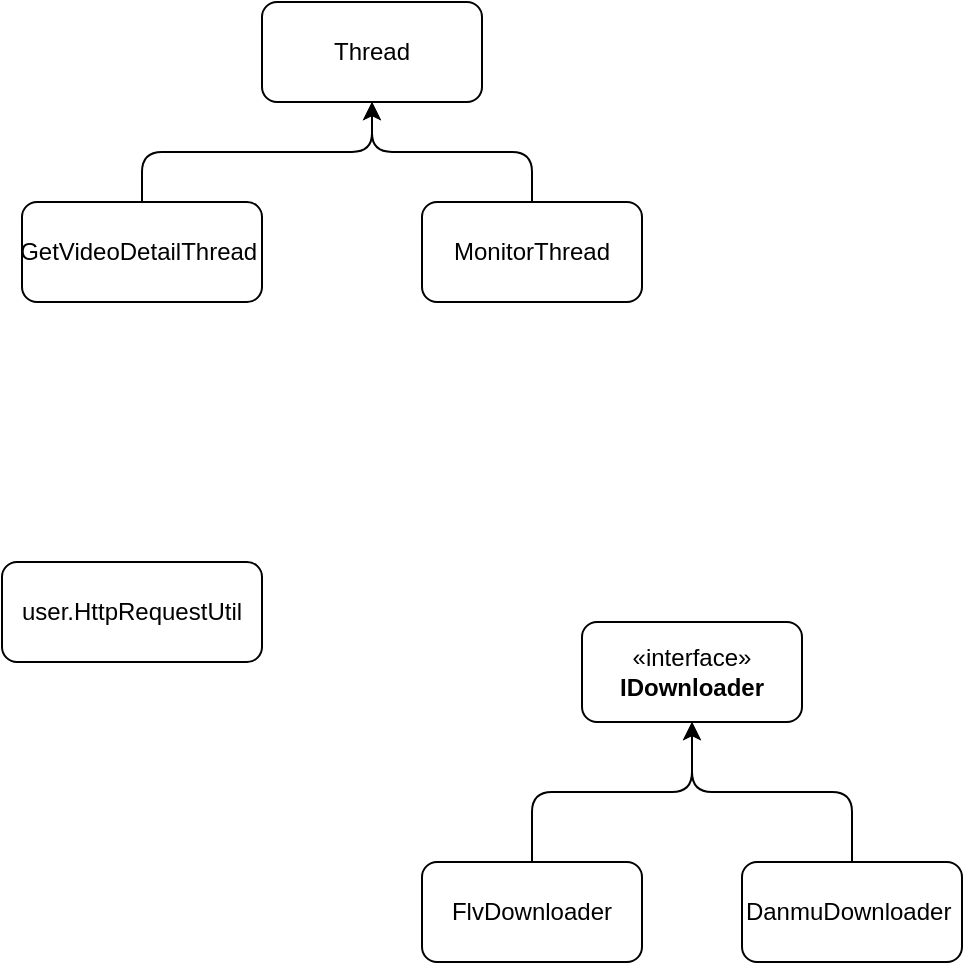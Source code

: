 <mxfile version="22.1.11" type="device" pages="5">
  <diagram name="第 1 页" id="bX-_MiRoquRTb6Q28Pak">
    <mxGraphModel dx="1290" dy="1691" grid="1" gridSize="10" guides="1" tooltips="1" connect="1" arrows="1" fold="1" page="1" pageScale="1" pageWidth="827" pageHeight="1169" math="0" shadow="0">
      <root>
        <mxCell id="0" />
        <mxCell id="1" parent="0" />
        <mxCell id="zQMmrvguFLcRqU7OmCVB-5" style="edgeStyle=orthogonalEdgeStyle;rounded=1;orthogonalLoop=1;jettySize=auto;html=1;exitX=0.5;exitY=0;exitDx=0;exitDy=0;entryX=0.5;entryY=1;entryDx=0;entryDy=0;" parent="1" source="zQMmrvguFLcRqU7OmCVB-2" target="zQMmrvguFLcRqU7OmCVB-4" edge="1">
          <mxGeometry relative="1" as="geometry" />
        </mxCell>
        <mxCell id="zQMmrvguFLcRqU7OmCVB-2" value="FlvDownloader" style="html=1;whiteSpace=wrap;rounded=1;" parent="1" vertex="1">
          <mxGeometry x="240" y="-360" width="110" height="50" as="geometry" />
        </mxCell>
        <mxCell id="zQMmrvguFLcRqU7OmCVB-4" value="«interface»&lt;br&gt;&lt;b&gt;IDownloader&lt;/b&gt;" style="html=1;whiteSpace=wrap;rounded=1;" parent="1" vertex="1">
          <mxGeometry x="320" y="-480" width="110" height="50" as="geometry" />
        </mxCell>
        <mxCell id="zQMmrvguFLcRqU7OmCVB-8" style="edgeStyle=orthogonalEdgeStyle;rounded=1;orthogonalLoop=1;jettySize=auto;html=1;exitX=0.5;exitY=0;exitDx=0;exitDy=0;entryX=0.5;entryY=1;entryDx=0;entryDy=0;" parent="1" source="zQMmrvguFLcRqU7OmCVB-6" target="zQMmrvguFLcRqU7OmCVB-4" edge="1">
          <mxGeometry relative="1" as="geometry">
            <mxPoint x="380" y="-410" as="targetPoint" />
          </mxGeometry>
        </mxCell>
        <mxCell id="zQMmrvguFLcRqU7OmCVB-6" value="DanmuDownloader&amp;nbsp;" style="html=1;whiteSpace=wrap;rounded=1;" parent="1" vertex="1">
          <mxGeometry x="400" y="-360" width="110" height="50" as="geometry" />
        </mxCell>
        <mxCell id="zQMmrvguFLcRqU7OmCVB-9" value="user.HttpRequestUtil" style="html=1;whiteSpace=wrap;rounded=1;" parent="1" vertex="1">
          <mxGeometry x="30" y="-510" width="130" height="50" as="geometry" />
        </mxCell>
        <mxCell id="zQMmrvguFLcRqU7OmCVB-16" style="edgeStyle=orthogonalEdgeStyle;rounded=1;orthogonalLoop=1;jettySize=auto;html=1;exitX=0.5;exitY=0;exitDx=0;exitDy=0;entryX=0.5;entryY=1;entryDx=0;entryDy=0;" parent="1" source="zQMmrvguFLcRqU7OmCVB-12" target="zQMmrvguFLcRqU7OmCVB-14" edge="1">
          <mxGeometry relative="1" as="geometry" />
        </mxCell>
        <mxCell id="zQMmrvguFLcRqU7OmCVB-12" value="GetVideoDetailThread&amp;nbsp;" style="html=1;whiteSpace=wrap;rounded=1;" parent="1" vertex="1">
          <mxGeometry x="40" y="-690" width="120" height="50" as="geometry" />
        </mxCell>
        <mxCell id="zQMmrvguFLcRqU7OmCVB-14" value="Thread" style="html=1;whiteSpace=wrap;rounded=1;" parent="1" vertex="1">
          <mxGeometry x="160" y="-790" width="110" height="50" as="geometry" />
        </mxCell>
        <mxCell id="rxXYteFgb4YjN3GOpiwl-2" style="edgeStyle=orthogonalEdgeStyle;rounded=1;orthogonalLoop=1;jettySize=auto;html=1;exitX=0.5;exitY=0;exitDx=0;exitDy=0;entryX=0.5;entryY=1;entryDx=0;entryDy=0;" parent="1" source="rxXYteFgb4YjN3GOpiwl-1" target="zQMmrvguFLcRqU7OmCVB-14" edge="1">
          <mxGeometry relative="1" as="geometry" />
        </mxCell>
        <mxCell id="rxXYteFgb4YjN3GOpiwl-1" value="MonitorThread" style="html=1;whiteSpace=wrap;rounded=1;" parent="1" vertex="1">
          <mxGeometry x="240" y="-690" width="110" height="50" as="geometry" />
        </mxCell>
      </root>
    </mxGraphModel>
  </diagram>
  <diagram id="-l6RgHbGuRVBhpbwvXTe" name="第 2 页">
    <mxGraphModel dx="1290" dy="522" grid="1" gridSize="10" guides="1" tooltips="1" connect="1" arrows="1" fold="1" page="1" pageScale="1" pageWidth="827" pageHeight="1169" math="0" shadow="0">
      <root>
        <mxCell id="0" />
        <mxCell id="1" parent="0" />
        <mxCell id="zWGnd-mrBXJiciquDP0Y-1" value="IInputParser" style="html=1;whiteSpace=wrap;rounded=1;arcSize=12;fillOpacity=100;" parent="1" vertex="1">
          <mxGeometry x="190" y="40" width="110" height="50" as="geometry" />
        </mxCell>
        <mxCell id="zWGnd-mrBXJiciquDP0Y-3" value="IparamSetter" style="html=1;whiteSpace=wrap;rounded=1;arcSize=12;fillOpacity=100;" parent="1" vertex="1">
          <mxGeometry x="330" y="40" width="110" height="50" as="geometry" />
        </mxCell>
        <mxCell id="zWGnd-mrBXJiciquDP0Y-5" style="edgeStyle=orthogonalEdgeStyle;rounded=1;orthogonalLoop=1;jettySize=auto;html=1;exitX=0.25;exitY=0;exitDx=0;exitDy=0;entryX=0.5;entryY=1;entryDx=0;entryDy=0;arcSize=12;fillOpacity=100;" parent="1" source="zWGnd-mrBXJiciquDP0Y-4" target="zWGnd-mrBXJiciquDP0Y-1" edge="1">
          <mxGeometry relative="1" as="geometry" />
        </mxCell>
        <mxCell id="zWGnd-mrBXJiciquDP0Y-6" style="edgeStyle=orthogonalEdgeStyle;rounded=1;orthogonalLoop=1;jettySize=auto;html=1;exitX=0.75;exitY=0;exitDx=0;exitDy=0;entryX=0.5;entryY=1;entryDx=0;entryDy=0;arcSize=12;fillOpacity=100;" parent="1" source="zWGnd-mrBXJiciquDP0Y-4" target="zWGnd-mrBXJiciquDP0Y-3" edge="1">
          <mxGeometry relative="1" as="geometry" />
        </mxCell>
        <mxCell id="zWGnd-mrBXJiciquDP0Y-4" value="InputParser" style="html=1;whiteSpace=wrap;rounded=1;arcSize=12;fillOpacity=100;" parent="1" vertex="1">
          <mxGeometry x="260" y="150" width="110" height="50" as="geometry" />
        </mxCell>
        <mxCell id="IpLFvZChX5mEF8NcsjDC-5" value="" style="edgeStyle=orthogonalEdgeStyle;rounded=1;orthogonalLoop=1;jettySize=auto;html=1;" parent="1" source="IpLFvZChX5mEF8NcsjDC-1" target="IpLFvZChX5mEF8NcsjDC-3" edge="1">
          <mxGeometry relative="1" as="geometry" />
        </mxCell>
        <mxCell id="IpLFvZChX5mEF8NcsjDC-1" value="AVParser" style="html=1;whiteSpace=wrap;rounded=1;" parent="1" vertex="1">
          <mxGeometry x="40" y="250" width="110" height="50" as="geometry" />
        </mxCell>
        <mxCell id="IpLFvZChX5mEF8NcsjDC-6" value="" style="edgeStyle=orthogonalEdgeStyle;rounded=1;orthogonalLoop=1;jettySize=auto;html=1;" parent="1" source="IpLFvZChX5mEF8NcsjDC-2" target="IpLFvZChX5mEF8NcsjDC-3" edge="1">
          <mxGeometry relative="1" as="geometry" />
        </mxCell>
        <mxCell id="IpLFvZChX5mEF8NcsjDC-2" value="BVParser" style="html=1;whiteSpace=wrap;rounded=1;" parent="1" vertex="1">
          <mxGeometry x="190" y="250" width="110" height="50" as="geometry" />
        </mxCell>
        <mxCell id="IpLFvZChX5mEF8NcsjDC-4" style="edgeStyle=orthogonalEdgeStyle;rounded=1;orthogonalLoop=1;jettySize=auto;html=1;exitX=0.5;exitY=0;exitDx=0;exitDy=0;entryX=0.5;entryY=1;entryDx=0;entryDy=0;arcSize=12;fillOpacity=100;" parent="1" source="IpLFvZChX5mEF8NcsjDC-3" target="zWGnd-mrBXJiciquDP0Y-1" edge="1">
          <mxGeometry relative="1" as="geometry" />
        </mxCell>
        <mxCell id="IpLFvZChX5mEF8NcsjDC-3" value="AbstractBaseParser" style="html=1;whiteSpace=wrap;rounded=1;arcSize=12;fillOpacity=100;" parent="1" vertex="1">
          <mxGeometry x="110" y="150" width="110" height="50" as="geometry" />
        </mxCell>
      </root>
    </mxGraphModel>
  </diagram>
  <diagram id="Lbg_Nr2uxqUFjMJZjLJ0" name="第 3 页">
    <mxGraphModel dx="1290" dy="522" grid="1" gridSize="10" guides="1" tooltips="1" connect="1" arrows="1" fold="1" page="1" pageScale="1" pageWidth="827" pageHeight="1169" math="0" shadow="0">
      <root>
        <mxCell id="0" />
        <mxCell id="1" parent="0" />
        <mxCell id="MNxRQBBYyGtnMxqo7jBn-1" value="INeedAV" style="shape=umlLifeline;perimeter=lifelinePerimeter;whiteSpace=wrap;html=1;container=1;dropTarget=0;collapsible=0;recursiveResize=0;outlineConnect=0;portConstraint=eastwest;newEdgeStyle={&quot;curved&quot;:0,&quot;rounded&quot;:0};rounded=1;labelBackgroundColor=none;" parent="1" vertex="1">
          <mxGeometry x="800" y="42" width="100" height="300" as="geometry" />
        </mxCell>
        <mxCell id="rnQUvBbIeOGLPvFA-fmz-14" value="" style="html=1;points=[[0,0,0,0,5],[0,1,0,0,-5],[1,0,0,0,5],[1,1,0,0,-5]];perimeter=orthogonalPerimeter;outlineConnect=0;targetShapes=umlLifeline;portConstraint=eastwest;newEdgeStyle={&quot;curved&quot;:0,&quot;rounded&quot;:0};rounded=1;labelBackgroundColor=none;" parent="MNxRQBBYyGtnMxqo7jBn-1" vertex="1">
          <mxGeometry x="44" y="60" width="10" height="80" as="geometry" />
        </mxCell>
        <mxCell id="5DhwVcSmqN9Kodh0vy7Q-1" value="InputParser" style="shape=umlLifeline;whiteSpace=wrap;html=1;container=1;dropTarget=0;collapsible=0;recursiveResize=0;outlineConnect=0;portConstraint=eastwest;newEdgeStyle={&quot;curved&quot;:0,&quot;rounded&quot;:0};rounded=1;labelBackgroundColor=none;points=[[0,0,0,0,5],[0,1,0,0,-5],[1,0,0,0,5],[1,1,0,0,-5]];perimeter=rectanglePerimeter;targetShapes=umlLifeline;participant=label;" parent="1" vertex="1">
          <mxGeometry x="1260" y="40" width="100" height="420" as="geometry" />
        </mxCell>
        <mxCell id="9yc9nqlLODlZNdk96Ii4-13" value="" style="html=1;points=[[0,0,0,0,5],[0,1,0,0,-5],[1,0,0,0,5],[1,1,0,0,-5]];perimeter=orthogonalPerimeter;outlineConnect=0;targetShapes=umlLifeline;portConstraint=eastwest;newEdgeStyle={&quot;curved&quot;:0,&quot;rounded&quot;:0};labelBackgroundColor=none;rounded=1;" parent="5DhwVcSmqN9Kodh0vy7Q-1" vertex="1">
          <mxGeometry x="45" y="209" width="10" height="61" as="geometry" />
        </mxCell>
        <mxCell id="rnQUvBbIeOGLPvFA-fmz-3" value="TabIndex" style="shape=umlLifeline;perimeter=lifelinePerimeter;whiteSpace=wrap;html=1;container=1;dropTarget=0;collapsible=0;recursiveResize=0;outlineConnect=0;portConstraint=eastwest;newEdgeStyle={&quot;curved&quot;:0,&quot;rounded&quot;:0};rounded=1;labelBackgroundColor=none;" parent="1" vertex="1">
          <mxGeometry x="640" y="42" width="100" height="300" as="geometry" />
        </mxCell>
        <mxCell id="9yc9nqlLODlZNdk96Ii4-17" value="" style="html=1;points=[[0,0,0,0,5],[0,1,0,0,-5],[1,0,0,0,5],[1,1,0,0,-5]];perimeter=orthogonalPerimeter;outlineConnect=0;targetShapes=umlLifeline;portConstraint=eastwest;newEdgeStyle={&quot;curved&quot;:0,&quot;rounded&quot;:0};labelBackgroundColor=none;rounded=1;" parent="rnQUvBbIeOGLPvFA-fmz-3" vertex="1">
          <mxGeometry x="45" y="50" width="10" height="220" as="geometry" />
        </mxCell>
        <mxCell id="rnQUvBbIeOGLPvFA-fmz-11" value="GetVideoDetailThread" style="shape=umlLifeline;perimeter=lifelinePerimeter;whiteSpace=wrap;html=1;container=1;dropTarget=0;collapsible=0;recursiveResize=0;outlineConnect=0;portConstraint=eastwest;newEdgeStyle={&quot;curved&quot;:0,&quot;rounded&quot;:0};rounded=1;labelBackgroundColor=none;" parent="1" vertex="1">
          <mxGeometry x="940" y="42" width="140" height="420" as="geometry" />
        </mxCell>
        <mxCell id="rnQUvBbIeOGLPvFA-fmz-13" value="" style="html=1;points=[[0,0,0,0,5],[0,1,0,0,-5],[1,0,0,0,5],[1,1,0,0,-5]];perimeter=orthogonalPerimeter;outlineConnect=0;targetShapes=umlLifeline;portConstraint=eastwest;newEdgeStyle={&quot;curved&quot;:0,&quot;rounded&quot;:0};rounded=1;labelBackgroundColor=none;" parent="rnQUvBbIeOGLPvFA-fmz-11" vertex="1">
          <mxGeometry x="65" y="140" width="10" height="120" as="geometry" />
        </mxCell>
        <mxCell id="9yc9nqlLODlZNdk96Ii4-16" value="" style="html=1;points=[[0,0,0,0,5],[0,1,0,0,-5],[1,0,0,0,5],[1,1,0,0,-5]];perimeter=orthogonalPerimeter;outlineConnect=0;targetShapes=umlLifeline;portConstraint=eastwest;newEdgeStyle={&quot;curved&quot;:0,&quot;rounded&quot;:0};labelBackgroundColor=none;rounded=1;" parent="rnQUvBbIeOGLPvFA-fmz-11" vertex="1">
          <mxGeometry x="65" y="300" width="10" height="100" as="geometry" />
        </mxCell>
        <mxCell id="9yc9nqlLODlZNdk96Ii4-25" value="" style="html=1;points=[[0,0,0,0,5],[0,1,0,0,-5],[1,0,0,0,5],[1,1,0,0,-5]];perimeter=orthogonalPerimeter;outlineConnect=0;targetShapes=umlLifeline;portConstraint=eastwest;newEdgeStyle={&quot;curved&quot;:0,&quot;rounded&quot;:0};rounded=1;" parent="rnQUvBbIeOGLPvFA-fmz-11" vertex="1">
          <mxGeometry x="70" y="170" width="10" height="40" as="geometry" />
        </mxCell>
        <mxCell id="9yc9nqlLODlZNdk96Ii4-26" value="init()" style="html=1;align=left;spacingLeft=2;endArrow=block;rounded=1;edgeStyle=orthogonalEdgeStyle;curved=0;rounded=0;" parent="rnQUvBbIeOGLPvFA-fmz-11" target="9yc9nqlLODlZNdk96Ii4-25" edge="1">
          <mxGeometry relative="1" as="geometry">
            <mxPoint x="75" y="150" as="sourcePoint" />
            <Array as="points">
              <mxPoint x="105" y="180" />
            </Array>
          </mxGeometry>
        </mxCell>
        <mxCell id="rnQUvBbIeOGLPvFA-fmz-12" value="popVideoInfoTab()" style="html=1;verticalAlign=bottom;endArrow=block;curved=0;rounded=1;labelBackgroundColor=none;fontColor=default;" parent="1" edge="1">
          <mxGeometry x="-0.492" width="80" relative="1" as="geometry">
            <mxPoint x="691.5" y="191.5" as="sourcePoint" />
            <mxPoint x="1006.5" y="191.5" as="targetPoint" />
            <mxPoint as="offset" />
          </mxGeometry>
        </mxCell>
        <mxCell id="rnQUvBbIeOGLPvFA-fmz-15" value="getValidID()" style="html=1;verticalAlign=bottom;endArrow=block;curved=0;rounded=1;entryX=0;entryY=0;entryDx=0;entryDy=5;labelBackgroundColor=none;fontColor=default;" parent="1" source="rnQUvBbIeOGLPvFA-fmz-3" target="rnQUvBbIeOGLPvFA-fmz-14" edge="1">
          <mxGeometry relative="1" as="geometry">
            <mxPoint x="950" y="107" as="sourcePoint" />
          </mxGeometry>
        </mxCell>
        <mxCell id="rnQUvBbIeOGLPvFA-fmz-16" value="return parsedID" style="html=1;verticalAlign=bottom;endArrow=open;dashed=1;endSize=8;curved=0;rounded=1;labelBackgroundColor=none;fontColor=default;" parent="1" source="rnQUvBbIeOGLPvFA-fmz-14" edge="1">
          <mxGeometry relative="1" as="geometry">
            <mxPoint x="690" y="162" as="targetPoint" />
            <mxPoint x="760" y="162" as="sourcePoint" />
          </mxGeometry>
        </mxCell>
        <mxCell id="rnQUvBbIeOGLPvFA-fmz-21" value="getVideoDetail()" style="html=1;verticalAlign=bottom;endArrow=block;curved=0;rounded=1;labelBackgroundColor=none;fontColor=default;" parent="1" source="rnQUvBbIeOGLPvFA-fmz-13" target="9yc9nqlLODlZNdk96Ii4-27" edge="1">
          <mxGeometry relative="1" as="geometry">
            <mxPoint x="955" y="227" as="sourcePoint" />
          </mxGeometry>
        </mxCell>
        <mxCell id="9yc9nqlLODlZNdk96Ii4-14" value="result()" style="html=1;verticalAlign=bottom;endArrow=block;curved=0;rounded=1;entryX=0;entryY=0;entryDx=0;entryDy=5;fontColor=default;labelBackgroundColor=none;" parent="1" source="9yc9nqlLODlZNdk96Ii4-27" target="9yc9nqlLODlZNdk96Ii4-13" edge="1">
          <mxGeometry relative="1" as="geometry">
            <mxPoint x="1100" y="347" as="sourcePoint" />
          </mxGeometry>
        </mxCell>
        <mxCell id="9yc9nqlLODlZNdk96Ii4-15" value="return VideoInfo" style="html=1;verticalAlign=bottom;endArrow=open;dashed=1;endSize=8;curved=0;rounded=1;fontColor=default;labelBackgroundColor=none;" parent="1" source="9yc9nqlLODlZNdk96Ii4-13" target="9yc9nqlLODlZNdk96Ii4-27" edge="1">
          <mxGeometry relative="1" as="geometry">
            <mxPoint x="1005" y="292" as="targetPoint" />
            <mxPoint x="1165" y="292" as="sourcePoint" />
          </mxGeometry>
        </mxCell>
        <mxCell id="rnQUvBbIeOGLPvFA-fmz-20" value="" style="html=1;points=[[0,0,0,0,5],[0,1,0,0,-5],[1,0,0,0,5],[1,1,0,0,-5]];perimeter=orthogonalPerimeter;outlineConnect=0;targetShapes=umlLifeline;portConstraint=eastwest;newEdgeStyle={&quot;curved&quot;:0,&quot;rounded&quot;:0};rounded=1;labelBackgroundColor=none;" parent="1" vertex="1">
          <mxGeometry x="844" y="232" width="10" height="80" as="geometry" />
        </mxCell>
        <mxCell id="9yc9nqlLODlZNdk96Ii4-19" value="" style="html=1;verticalAlign=bottom;endArrow=block;curved=0;rounded=1;entryX=0;entryY=0;entryDx=0;entryDy=5;fontColor=default;labelBackgroundColor=none;" parent="1" source="MNxRQBBYyGtnMxqo7jBn-1" target="rnQUvBbIeOGLPvFA-fmz-20" edge="1">
          <mxGeometry relative="1" as="geometry">
            <mxPoint x="850" y="267" as="sourcePoint" />
            <mxPoint x="1165" y="267" as="targetPoint" />
          </mxGeometry>
        </mxCell>
        <mxCell id="9yc9nqlLODlZNdk96Ii4-27" value="INeedAV" style="shape=umlLifeline;perimeter=lifelinePerimeter;whiteSpace=wrap;html=1;container=1;dropTarget=0;collapsible=0;recursiveResize=0;outlineConnect=0;portConstraint=eastwest;newEdgeStyle={&quot;curved&quot;:0,&quot;rounded&quot;:0};rounded=1;" parent="1" vertex="1">
          <mxGeometry x="1130" y="42" width="100" height="380" as="geometry" />
        </mxCell>
        <mxCell id="9yc9nqlLODlZNdk96Ii4-30" value="" style="html=1;points=[[0,0,0,0,5],[0,1,0,0,-5],[1,0,0,0,5],[1,1,0,0,-5]];perimeter=orthogonalPerimeter;outlineConnect=0;targetShapes=umlLifeline;portConstraint=eastwest;newEdgeStyle={&quot;curved&quot;:0,&quot;rounded&quot;:0};rounded=1;" parent="9yc9nqlLODlZNdk96Ii4-27" vertex="1">
          <mxGeometry x="45" y="190" width="10" height="110" as="geometry" />
        </mxCell>
        <mxCell id="9yc9nqlLODlZNdk96Ii4-31" value="init" style="html=1;align=left;spacingLeft=2;endArrow=block;rounded=0;edgeStyle=orthogonalEdgeStyle;curved=0;rounded=0;" parent="9yc9nqlLODlZNdk96Ii4-27" target="9yc9nqlLODlZNdk96Ii4-30" edge="1">
          <mxGeometry relative="1" as="geometry">
            <mxPoint x="50" y="170" as="sourcePoint" />
            <Array as="points">
              <mxPoint x="80" y="200" />
            </Array>
          </mxGeometry>
        </mxCell>
        <mxCell id="9yc9nqlLODlZNdk96Ii4-34" value="IInputParser" style="shape=umlLifeline;perimeter=lifelinePerimeter;whiteSpace=wrap;html=1;container=1;dropTarget=0;collapsible=0;recursiveResize=0;outlineConnect=0;portConstraint=eastwest;newEdgeStyle={&quot;curved&quot;:0,&quot;rounded&quot;:0};rounded=1;" parent="1" vertex="1">
          <mxGeometry x="1430" y="40" width="110" height="572" as="geometry" />
        </mxCell>
        <mxCell id="9yc9nqlLODlZNdk96Ii4-35" value="" style="html=1;points=[[0,0,0,0,5],[0,1,0,0,-5],[1,0,0,0,5],[1,1,0,0,-5]];perimeter=orthogonalPerimeter;outlineConnect=0;targetShapes=umlLifeline;portConstraint=eastwest;newEdgeStyle={&quot;curved&quot;:0,&quot;rounded&quot;:0};rounded=1;" parent="9yc9nqlLODlZNdk96Ii4-34" vertex="1">
          <mxGeometry x="46" y="205.5" width="10" height="40.5" as="geometry" />
        </mxCell>
        <mxCell id="9yc9nqlLODlZNdk96Ii4-38" value="" style="html=1;points=[[0,0,0,0,5],[0,1,0,0,-5],[1,0,0,0,5],[1,1,0,0,-5]];perimeter=orthogonalPerimeter;outlineConnect=0;targetShapes=umlLifeline;portConstraint=eastwest;newEdgeStyle={&quot;curved&quot;:0,&quot;rounded&quot;:0};rounded=1;" parent="9yc9nqlLODlZNdk96Ii4-34" vertex="1">
          <mxGeometry x="56" y="212" width="10" height="28" as="geometry" />
        </mxCell>
        <mxCell id="9yc9nqlLODlZNdk96Ii4-39" value="result()" style="html=1;align=left;spacingLeft=2;endArrow=block;rounded=0;edgeStyle=orthogonalEdgeStyle;curved=0;rounded=0;" parent="9yc9nqlLODlZNdk96Ii4-34" target="9yc9nqlLODlZNdk96Ii4-38" edge="1">
          <mxGeometry relative="1" as="geometry">
            <mxPoint x="61" y="192" as="sourcePoint" />
            <Array as="points">
              <mxPoint x="91" y="222" />
            </Array>
          </mxGeometry>
        </mxCell>
        <mxCell id="9yc9nqlLODlZNdk96Ii4-37" value="return VideoInfo" style="html=1;verticalAlign=bottom;endArrow=open;dashed=1;endSize=8;curved=0;rounded=0;exitX=0;exitY=1;exitDx=0;exitDy=-5;" parent="1" source="9yc9nqlLODlZNdk96Ii4-35" target="9yc9nqlLODlZNdk96Ii4-13" edge="1">
          <mxGeometry relative="1" as="geometry">
            <mxPoint x="1406" y="314.5" as="targetPoint" />
          </mxGeometry>
        </mxCell>
        <mxCell id="9yc9nqlLODlZNdk96Ii4-36" value="selectParser" style="html=1;verticalAlign=bottom;endArrow=block;curved=0;rounded=0;entryX=0;entryY=0;entryDx=0;entryDy=5;" parent="1" source="9yc9nqlLODlZNdk96Ii4-13" target="9yc9nqlLODlZNdk96Ii4-35" edge="1">
          <mxGeometry relative="1" as="geometry">
            <mxPoint x="1406" y="244.5" as="sourcePoint" />
          </mxGeometry>
        </mxCell>
        <mxCell id="O32NB9diBnsKJdH61sVC-6" value="" style="shape=umlLifeline;perimeter=lifelinePerimeter;whiteSpace=wrap;html=1;container=1;dropTarget=0;collapsible=0;recursiveResize=0;outlineConnect=0;portConstraint=eastwest;newEdgeStyle={&quot;curved&quot;:0,&quot;rounded&quot;:0};participant=umlActor;" parent="1" vertex="1">
          <mxGeometry x="70" y="40" width="20" height="300" as="geometry" />
        </mxCell>
        <mxCell id="O32NB9diBnsKJdH61sVC-7" value=":GetVideoDetailThread" style="shape=umlLifeline;perimeter=lifelinePerimeter;whiteSpace=wrap;html=1;container=1;dropTarget=0;collapsible=0;recursiveResize=0;outlineConnect=0;portConstraint=eastwest;newEdgeStyle={&quot;curved&quot;:0,&quot;rounded&quot;:0};" parent="1" vertex="1">
          <mxGeometry x="140" y="40" width="130" height="300" as="geometry" />
        </mxCell>
        <mxCell id="O32NB9diBnsKJdH61sVC-9" value="" style="html=1;points=[[0,0,0,0,5],[0,1,0,0,-5],[1,0,0,0,5],[1,1,0,0,-5]];perimeter=orthogonalPerimeter;outlineConnect=0;targetShapes=umlLifeline;portConstraint=eastwest;newEdgeStyle={&quot;curved&quot;:0,&quot;rounded&quot;:0};" parent="O32NB9diBnsKJdH61sVC-7" vertex="1">
          <mxGeometry x="60" y="70" width="10" height="110" as="geometry" />
        </mxCell>
        <mxCell id="O32NB9diBnsKJdH61sVC-10" value="" style="html=1;points=[[0,0,0,0,5],[0,1,0,0,-5],[1,0,0,0,5],[1,1,0,0,-5]];perimeter=orthogonalPerimeter;outlineConnect=0;targetShapes=umlLifeline;portConstraint=eastwest;newEdgeStyle={&quot;curved&quot;:0,&quot;rounded&quot;:0};" parent="O32NB9diBnsKJdH61sVC-7" vertex="1">
          <mxGeometry x="65" y="100" width="10" height="70" as="geometry" />
        </mxCell>
        <mxCell id="O32NB9diBnsKJdH61sVC-11" value="start" style="html=1;align=left;spacingLeft=2;endArrow=block;rounded=0;edgeStyle=orthogonalEdgeStyle;curved=0;rounded=0;" parent="O32NB9diBnsKJdH61sVC-7" target="O32NB9diBnsKJdH61sVC-10" edge="1">
          <mxGeometry relative="1" as="geometry">
            <mxPoint x="70" y="80" as="sourcePoint" />
            <Array as="points">
              <mxPoint x="100" y="110" />
            </Array>
          </mxGeometry>
        </mxCell>
        <mxCell id="O32NB9diBnsKJdH61sVC-8" value="&amp;lt;&amp;lt;create&amp;gt;&amp;gt;" style="html=1;verticalAlign=bottom;endArrow=block;curved=0;rounded=0;" parent="1" target="O32NB9diBnsKJdH61sVC-9" edge="1">
          <mxGeometry width="80" relative="1" as="geometry">
            <mxPoint x="80" y="120" as="sourcePoint" />
            <mxPoint x="160" y="120" as="targetPoint" />
          </mxGeometry>
        </mxCell>
        <mxCell id="O32NB9diBnsKJdH61sVC-12" value=":INeedAV" style="shape=umlLifeline;perimeter=lifelinePerimeter;whiteSpace=wrap;html=1;container=1;dropTarget=0;collapsible=0;recursiveResize=0;outlineConnect=0;portConstraint=eastwest;newEdgeStyle={&quot;curved&quot;:0,&quot;rounded&quot;:0};" parent="1" vertex="1">
          <mxGeometry x="314" y="40" width="100" height="300" as="geometry" />
        </mxCell>
        <mxCell id="O32NB9diBnsKJdH61sVC-16" value="" style="html=1;points=[[0,0,0,0,5],[0,1,0,0,-5],[1,0,0,0,5],[1,1,0,0,-5]];perimeter=orthogonalPerimeter;outlineConnect=0;targetShapes=umlLifeline;portConstraint=eastwest;newEdgeStyle={&quot;curved&quot;:0,&quot;rounded&quot;:0};" parent="O32NB9diBnsKJdH61sVC-12" vertex="1">
          <mxGeometry x="45" y="126" width="10" height="80" as="geometry" />
        </mxCell>
        <mxCell id="O32NB9diBnsKJdH61sVC-15" value="getVideoDetail" style="html=1;verticalAlign=bottom;endArrow=block;curved=0;rounded=0;" parent="1" source="O32NB9diBnsKJdH61sVC-10" target="O32NB9diBnsKJdH61sVC-16" edge="1">
          <mxGeometry width="80" relative="1" as="geometry">
            <mxPoint x="220" y="170" as="sourcePoint" />
            <mxPoint x="300" y="170" as="targetPoint" />
            <mxPoint as="offset" />
          </mxGeometry>
        </mxCell>
      </root>
    </mxGraphModel>
  </diagram>
  <diagram id="XZ4iyTb97NSwaXc5uj-f" name="第 4 页">
    <mxGraphModel dx="2117" dy="522" grid="1" gridSize="10" guides="1" tooltips="1" connect="1" arrows="1" fold="1" page="1" pageScale="1" pageWidth="827" pageHeight="1169" math="0" shadow="0">
      <root>
        <mxCell id="0" />
        <mxCell id="1" parent="0" />
        <mxCell id="HmiuHB1-2lvxGilfByPg-1" value=":AbstractBaseParser" style="shape=umlLifeline;perimeter=lifelinePerimeter;whiteSpace=wrap;html=1;container=1;dropTarget=0;collapsible=0;recursiveResize=0;outlineConnect=0;portConstraint=eastwest;newEdgeStyle={&quot;curved&quot;:0,&quot;rounded&quot;:0};rounded=1;" parent="1" vertex="1">
          <mxGeometry x="30" y="20" width="130" height="1100" as="geometry" />
        </mxCell>
        <mxCell id="HmiuHB1-2lvxGilfByPg-2" value="" style="html=1;points=[[0,0,0,0,5],[0,1,0,0,-5],[1,0,0,0,5],[1,1,0,0,-5]];perimeter=orthogonalPerimeter;outlineConnect=0;targetShapes=umlLifeline;portConstraint=eastwest;newEdgeStyle={&quot;curved&quot;:0,&quot;rounded&quot;:0};rounded=1;" parent="HmiuHB1-2lvxGilfByPg-1" vertex="1">
          <mxGeometry x="60" y="71" width="10" height="949" as="geometry" />
        </mxCell>
        <mxCell id="HmiuHB1-2lvxGilfByPg-35" value="" style="html=1;points=[[0,0,0,0,5],[0,1,0,0,-5],[1,0,0,0,5],[1,1,0,0,-5]];perimeter=orthogonalPerimeter;outlineConnect=0;targetShapes=umlLifeline;portConstraint=eastwest;newEdgeStyle={&quot;curved&quot;:0,&quot;rounded&quot;:0};rounded=1;" parent="HmiuHB1-2lvxGilfByPg-1" vertex="1">
          <mxGeometry x="65" y="448" width="10" height="40" as="geometry" />
        </mxCell>
        <mxCell id="HmiuHB1-2lvxGilfByPg-36" value="getVideoQNList" style="html=1;align=left;spacingLeft=2;endArrow=block;rounded=0;edgeStyle=orthogonalEdgeStyle;curved=0;rounded=0;" parent="HmiuHB1-2lvxGilfByPg-1" edge="1">
          <mxGeometry relative="1" as="geometry">
            <mxPoint x="70" y="430" as="sourcePoint" />
            <Array as="points">
              <mxPoint x="100" y="460" />
            </Array>
            <mxPoint x="75" y="460" as="targetPoint" />
          </mxGeometry>
        </mxCell>
        <mxCell id="9odPmdou0WX3zx4C-E1N-5" value="" style="html=1;points=[[0,0,0,0,5],[0,1,0,0,-5],[1,0,0,0,5],[1,1,0,0,-5]];perimeter=orthogonalPerimeter;outlineConnect=0;targetShapes=umlLifeline;portConstraint=eastwest;newEdgeStyle={&quot;curved&quot;:0,&quot;rounded&quot;:0};" parent="HmiuHB1-2lvxGilfByPg-1" vertex="1">
          <mxGeometry x="65" y="845.08" width="10" height="40" as="geometry" />
        </mxCell>
        <mxCell id="9odPmdou0WX3zx4C-E1N-6" value="ParseType1" style="html=1;align=left;spacingLeft=2;endArrow=block;rounded=0;edgeStyle=orthogonalEdgeStyle;curved=0;rounded=0;exitX=1;exitY=0.815;exitDx=0;exitDy=0;exitPerimeter=0;" parent="HmiuHB1-2lvxGilfByPg-1" target="9odPmdou0WX3zx4C-E1N-5" edge="1">
          <mxGeometry relative="1" as="geometry">
            <mxPoint x="70" y="825.015" as="sourcePoint" />
            <Array as="points">
              <mxPoint x="105" y="825.08" />
              <mxPoint x="105" y="855.08" />
            </Array>
          </mxGeometry>
        </mxCell>
        <mxCell id="9odPmdou0WX3zx4C-E1N-27" value="" style="html=1;points=[[0,0,0,0,5],[0,1,0,0,-5],[1,0,0,0,5],[1,1,0,0,-5]];perimeter=orthogonalPerimeter;outlineConnect=0;targetShapes=umlLifeline;portConstraint=eastwest;newEdgeStyle={&quot;curved&quot;:0,&quot;rounded&quot;:0};" parent="HmiuHB1-2lvxGilfByPg-1" vertex="1">
          <mxGeometry x="65" y="585" width="10" height="165" as="geometry" />
        </mxCell>
        <mxCell id="9odPmdou0WX3zx4C-E1N-28" value="getVideoLink" style="html=1;align=left;spacingLeft=2;endArrow=block;rounded=0;edgeStyle=orthogonalEdgeStyle;curved=0;rounded=0;" parent="HmiuHB1-2lvxGilfByPg-1" target="9odPmdou0WX3zx4C-E1N-27" edge="1">
          <mxGeometry relative="1" as="geometry">
            <mxPoint x="70" y="565" as="sourcePoint" />
            <Array as="points">
              <mxPoint x="100" y="595" />
            </Array>
          </mxGeometry>
        </mxCell>
        <mxCell id="9odPmdou0WX3zx4C-E1N-29" value="" style="html=1;points=[[0,0,0,0,5],[0,1,0,0,-5],[1,0,0,0,5],[1,1,0,0,-5]];perimeter=orthogonalPerimeter;outlineConnect=0;targetShapes=umlLifeline;portConstraint=eastwest;newEdgeStyle={&quot;curved&quot;:0,&quot;rounded&quot;:0};" parent="HmiuHB1-2lvxGilfByPg-1" vertex="1">
          <mxGeometry x="65" y="925" width="10" height="40" as="geometry" />
        </mxCell>
        <mxCell id="9odPmdou0WX3zx4C-E1N-30" value="setLinks" style="html=1;align=left;spacingLeft=2;endArrow=block;rounded=0;edgeStyle=orthogonalEdgeStyle;curved=0;rounded=0;" parent="HmiuHB1-2lvxGilfByPg-1" target="9odPmdou0WX3zx4C-E1N-29" edge="1">
          <mxGeometry relative="1" as="geometry">
            <mxPoint x="70" y="905" as="sourcePoint" />
            <Array as="points">
              <mxPoint x="100" y="935" />
            </Array>
          </mxGeometry>
        </mxCell>
        <mxCell id="9odPmdou0WX3zx4C-E1N-31" value="" style="html=1;points=[[0,0,0,0,5],[0,1,0,0,-5],[1,0,0,0,5],[1,1,0,0,-5]];perimeter=orthogonalPerimeter;outlineConnect=0;targetShapes=umlLifeline;portConstraint=eastwest;newEdgeStyle={&quot;curved&quot;:0,&quot;rounded&quot;:0};" parent="HmiuHB1-2lvxGilfByPg-1" vertex="1">
          <mxGeometry x="70" y="630" width="10" height="40" as="geometry" />
        </mxCell>
        <mxCell id="9odPmdou0WX3zx4C-E1N-32" value="getVideoLinkByFormat" style="html=1;align=left;spacingLeft=2;endArrow=block;rounded=0;edgeStyle=orthogonalEdgeStyle;curved=0;rounded=0;" parent="HmiuHB1-2lvxGilfByPg-1" target="9odPmdou0WX3zx4C-E1N-31" edge="1">
          <mxGeometry relative="1" as="geometry">
            <mxPoint x="75" y="610" as="sourcePoint" />
            <Array as="points">
              <mxPoint x="105" y="640" />
            </Array>
          </mxGeometry>
        </mxCell>
        <mxCell id="HmiuHB1-2lvxGilfByPg-4" value=":VideoInfo" style="shape=umlLifeline;perimeter=lifelinePerimeter;whiteSpace=wrap;html=1;container=1;dropTarget=0;collapsible=0;recursiveResize=0;outlineConnect=0;portConstraint=eastwest;newEdgeStyle={&quot;curved&quot;:0,&quot;rounded&quot;:0};rounded=1;" parent="1" vertex="1">
          <mxGeometry x="190" y="20" width="100" height="220" as="geometry" />
        </mxCell>
        <mxCell id="HmiuHB1-2lvxGilfByPg-5" value="" style="html=1;points=[[0,0,0,0,5],[0,1,0,0,-5],[1,0,0,0,5],[1,1,0,0,-5]];perimeter=orthogonalPerimeter;outlineConnect=0;targetShapes=umlLifeline;portConstraint=eastwest;newEdgeStyle={&quot;curved&quot;:0,&quot;rounded&quot;:0};rounded=1;" parent="HmiuHB1-2lvxGilfByPg-4" vertex="1">
          <mxGeometry x="45" y="70" width="10" height="90" as="geometry" />
        </mxCell>
        <mxCell id="HmiuHB1-2lvxGilfByPg-25" value="" style="html=1;points=[[0,0,0,0,5],[0,1,0,0,-5],[1,0,0,0,5],[1,1,0,0,-5]];perimeter=orthogonalPerimeter;outlineConnect=0;targetShapes=umlLifeline;portConstraint=eastwest;newEdgeStyle={&quot;curved&quot;:0,&quot;rounded&quot;:0};rounded=1;" parent="HmiuHB1-2lvxGilfByPg-4" vertex="1">
          <mxGeometry x="50" y="100" width="10" height="40" as="geometry" />
        </mxCell>
        <mxCell id="HmiuHB1-2lvxGilfByPg-26" value="setVideoId()" style="html=1;align=left;spacingLeft=2;endArrow=block;rounded=0;edgeStyle=orthogonalEdgeStyle;curved=0;rounded=0;" parent="HmiuHB1-2lvxGilfByPg-4" edge="1">
          <mxGeometry x="-0.005" relative="1" as="geometry">
            <mxPoint x="55" y="91" as="sourcePoint" />
            <Array as="points">
              <mxPoint x="85" y="121" />
            </Array>
            <mxPoint as="offset" />
            <mxPoint x="60" y="121" as="targetPoint" />
          </mxGeometry>
        </mxCell>
        <mxCell id="HmiuHB1-2lvxGilfByPg-7" value="return VideoInfo" style="html=1;verticalAlign=bottom;endArrow=open;dashed=1;endSize=8;curved=0;rounded=0;exitX=0;exitY=1;exitDx=0;exitDy=-5;" parent="1" source="HmiuHB1-2lvxGilfByPg-5" target="HmiuHB1-2lvxGilfByPg-2" edge="1">
          <mxGeometry relative="1" as="geometry">
            <mxPoint x="160" y="145" as="targetPoint" />
          </mxGeometry>
        </mxCell>
        <mxCell id="HmiuHB1-2lvxGilfByPg-10" value=":HttpHeaders" style="shape=umlLifeline;perimeter=lifelinePerimeter;whiteSpace=wrap;html=1;container=1;dropTarget=0;collapsible=0;recursiveResize=0;outlineConnect=0;portConstraint=eastwest;newEdgeStyle={&quot;curved&quot;:0,&quot;rounded&quot;:0};rounded=1;" parent="1" vertex="1">
          <mxGeometry x="314" y="20" width="100" height="240" as="geometry" />
        </mxCell>
        <mxCell id="HmiuHB1-2lvxGilfByPg-11" value="" style="html=1;points=[[0,0,0,0,5],[0,1,0,0,-5],[1,0,0,0,5],[1,1,0,0,-5]];perimeter=orthogonalPerimeter;outlineConnect=0;targetShapes=umlLifeline;portConstraint=eastwest;newEdgeStyle={&quot;curved&quot;:0,&quot;rounded&quot;:0};rounded=1;" parent="HmiuHB1-2lvxGilfByPg-10" vertex="1">
          <mxGeometry x="46" y="168" width="10" height="42" as="geometry" />
        </mxCell>
        <mxCell id="HmiuHB1-2lvxGilfByPg-12" value="" style="html=1;verticalAlign=bottom;endArrow=block;curved=0;rounded=0;entryX=0;entryY=0;entryDx=0;entryDy=5;" parent="1" edge="1">
          <mxGeometry x="-0.615" relative="1" as="geometry">
            <mxPoint x="100" y="201" as="sourcePoint" />
            <mxPoint as="offset" />
            <mxPoint x="360" y="201" as="targetPoint" />
          </mxGeometry>
        </mxCell>
        <mxCell id="HmiuHB1-2lvxGilfByPg-13" value="return (HashMap) Header" style="html=1;verticalAlign=bottom;endArrow=open;dashed=1;endSize=8;curved=0;rounded=0;exitX=0;exitY=1;exitDx=0;exitDy=-5;" parent="1" source="HmiuHB1-2lvxGilfByPg-11" target="HmiuHB1-2lvxGilfByPg-2" edge="1">
          <mxGeometry x="-0.462" relative="1" as="geometry">
            <mxPoint x="290" y="255" as="targetPoint" />
            <mxPoint as="offset" />
          </mxGeometry>
        </mxCell>
        <mxCell id="HmiuHB1-2lvxGilfByPg-27" value=":HttpUtilRequest" style="shape=umlLifeline;perimeter=lifelinePerimeter;whiteSpace=wrap;html=1;container=1;dropTarget=0;collapsible=0;recursiveResize=0;outlineConnect=0;portConstraint=eastwest;newEdgeStyle={&quot;curved&quot;:0,&quot;rounded&quot;:0};rounded=1;" parent="1" vertex="1">
          <mxGeometry x="440" y="20" width="100" height="750" as="geometry" />
        </mxCell>
        <mxCell id="9odPmdou0WX3zx4C-E1N-18" value="" style="html=1;points=[[0,0,0,0,5],[0,1,0,0,-5],[1,0,0,0,5],[1,1,0,0,-5]];perimeter=orthogonalPerimeter;outlineConnect=0;targetShapes=umlLifeline;portConstraint=eastwest;newEdgeStyle={&quot;curved&quot;:0,&quot;rounded&quot;:0};" parent="HmiuHB1-2lvxGilfByPg-27" vertex="1">
          <mxGeometry x="45" y="264" width="10" height="40" as="geometry" />
        </mxCell>
        <mxCell id="9odPmdou0WX3zx4C-E1N-24" value="" style="html=1;points=[[0,0,0,0,5],[0,1,0,0,-5],[1,0,0,0,5],[1,1,0,0,-5]];perimeter=orthogonalPerimeter;outlineConnect=0;targetShapes=umlLifeline;portConstraint=eastwest;newEdgeStyle={&quot;curved&quot;:0,&quot;rounded&quot;:0};" parent="HmiuHB1-2lvxGilfByPg-27" vertex="1">
          <mxGeometry x="45" y="330" width="10" height="40" as="geometry" />
        </mxCell>
        <mxCell id="9odPmdou0WX3zx4C-E1N-33" value="" style="html=1;points=[[0,0,0,0,5],[0,1,0,0,-5],[1,0,0,0,5],[1,1,0,0,-5]];perimeter=orthogonalPerimeter;outlineConnect=0;targetShapes=umlLifeline;portConstraint=eastwest;newEdgeStyle={&quot;curved&quot;:0,&quot;rounded&quot;:0};" parent="HmiuHB1-2lvxGilfByPg-27" vertex="1">
          <mxGeometry x="45" y="671" width="10" height="40" as="geometry" />
        </mxCell>
        <mxCell id="HmiuHB1-2lvxGilfByPg-32" value=":JSONArray" style="shape=umlLifeline;perimeter=lifelinePerimeter;whiteSpace=wrap;html=1;container=1;dropTarget=0;collapsible=0;recursiveResize=0;outlineConnect=0;portConstraint=eastwest;newEdgeStyle={&quot;curved&quot;:0,&quot;rounded&quot;:0};rounded=1;" parent="1" vertex="1">
          <mxGeometry x="720" y="20" width="100" height="300" as="geometry" />
        </mxCell>
        <mxCell id="HmiuHB1-2lvxGilfByPg-33" value="" style="html=1;points=[[0,0,0,0,5],[0,1,0,0,-5],[1,0,0,0,5],[1,1,0,0,-5]];perimeter=orthogonalPerimeter;outlineConnect=0;targetShapes=umlLifeline;portConstraint=eastwest;newEdgeStyle={&quot;curved&quot;:0,&quot;rounded&quot;:0};rounded=1;" parent="HmiuHB1-2lvxGilfByPg-32" vertex="1">
          <mxGeometry x="45" y="110" width="10" height="40" as="geometry" />
        </mxCell>
        <mxCell id="HmiuHB1-2lvxGilfByPg-34" value="getJSONArray()" style="html=1;align=left;spacingLeft=2;endArrow=block;rounded=0;edgeStyle=orthogonalEdgeStyle;curved=0;rounded=0;" parent="HmiuHB1-2lvxGilfByPg-32" target="HmiuHB1-2lvxGilfByPg-33" edge="1">
          <mxGeometry relative="1" as="geometry">
            <mxPoint x="50" y="90" as="sourcePoint" />
            <Array as="points">
              <mxPoint x="80" y="120" />
            </Array>
          </mxGeometry>
        </mxCell>
        <mxCell id="9odPmdou0WX3zx4C-E1N-1" value=":API" style="shape=umlLifeline;perimeter=lifelinePerimeter;whiteSpace=wrap;html=1;container=1;dropTarget=0;collapsible=0;recursiveResize=0;outlineConnect=0;portConstraint=eastwest;newEdgeStyle={&quot;curved&quot;:0,&quot;rounded&quot;:0};" parent="1" vertex="1">
          <mxGeometry x="930" y="20" width="100" height="580" as="geometry" />
        </mxCell>
        <mxCell id="9odPmdou0WX3zx4C-E1N-3" value="" style="html=1;points=[[0,0,0,0,5],[0,1,0,0,-5],[1,0,0,0,5],[1,1,0,0,-5]];perimeter=orthogonalPerimeter;outlineConnect=0;targetShapes=umlLifeline;portConstraint=eastwest;newEdgeStyle={&quot;curved&quot;:0,&quot;rounded&quot;:0};" parent="9odPmdou0WX3zx4C-E1N-1" vertex="1">
          <mxGeometry x="45" y="490" width="10" height="50" as="geometry" />
        </mxCell>
        <mxCell id="9odPmdou0WX3zx4C-E1N-2" value="encWbi" style="html=1;verticalAlign=bottom;endArrow=block;curved=0;rounded=0;" parent="1" edge="1">
          <mxGeometry width="80" relative="1" as="geometry">
            <mxPoint x="100" y="512" as="sourcePoint" />
            <mxPoint x="975" y="512.0" as="targetPoint" />
          </mxGeometry>
        </mxCell>
        <mxCell id="9odPmdou0WX3zx4C-E1N-4" value="return url" style="html=1;verticalAlign=bottom;endArrow=open;dashed=1;endSize=8;curved=0;rounded=0;exitX=0;exitY=1;exitDx=0;exitDy=-5;exitPerimeter=0;" parent="1" source="9odPmdou0WX3zx4C-E1N-3" target="HmiuHB1-2lvxGilfByPg-2" edge="1">
          <mxGeometry relative="1" as="geometry">
            <mxPoint x="900" y="570" as="sourcePoint" />
            <mxPoint x="890" y="550" as="targetPoint" />
            <mxPoint as="offset" />
          </mxGeometry>
        </mxCell>
        <mxCell id="9odPmdou0WX3zx4C-E1N-9" value="" style="shape=umlLifeline;perimeter=lifelinePerimeter;whiteSpace=wrap;html=1;container=1;dropTarget=0;collapsible=0;recursiveResize=0;outlineConnect=0;portConstraint=eastwest;newEdgeStyle={&quot;curved&quot;:0,&quot;rounded&quot;:0};participant=umlActor;" parent="1" vertex="1">
          <mxGeometry x="-40" y="20" width="20" height="300" as="geometry" />
        </mxCell>
        <mxCell id="9odPmdou0WX3zx4C-E1N-10" value="getAvDetail" style="html=1;verticalAlign=bottom;endArrow=block;curved=0;rounded=0;" parent="1" edge="1">
          <mxGeometry width="80" relative="1" as="geometry">
            <mxPoint x="-30" y="90" as="sourcePoint" />
            <mxPoint x="94.5" y="90" as="targetPoint" />
          </mxGeometry>
        </mxCell>
        <mxCell id="9odPmdou0WX3zx4C-E1N-11" value="&amp;lt;&amp;lt;create&amp;gt;&amp;gt;" style="html=1;verticalAlign=bottom;endArrow=block;curved=0;rounded=0;" parent="1" target="HmiuHB1-2lvxGilfByPg-5" edge="1">
          <mxGeometry width="80" relative="1" as="geometry">
            <mxPoint x="100" y="100" as="sourcePoint" />
            <mxPoint x="180" y="100" as="targetPoint" />
          </mxGeometry>
        </mxCell>
        <mxCell id="9odPmdou0WX3zx4C-E1N-13" value="&lt;span style=&quot;font-weight: normal;&quot;&gt;getBiliJsonAPIHeaders&lt;/span&gt;" style="text;align=center;fontStyle=1;verticalAlign=middle;spacingLeft=3;spacingRight=3;strokeColor=none;rotatable=0;points=[[0,0.5],[1,0.5]];portConstraint=eastwest;html=1;" parent="1" vertex="1">
          <mxGeometry x="250" y="178" width="80" height="26" as="geometry" />
        </mxCell>
        <mxCell id="9odPmdou0WX3zx4C-E1N-17" value="getContent" style="html=1;verticalAlign=bottom;endArrow=block;curved=0;rounded=0;" parent="1" target="9odPmdou0WX3zx4C-E1N-18" edge="1">
          <mxGeometry width="80" relative="1" as="geometry">
            <mxPoint x="100" y="290" as="sourcePoint" />
            <mxPoint x="180" y="290" as="targetPoint" />
          </mxGeometry>
        </mxCell>
        <mxCell id="9odPmdou0WX3zx4C-E1N-20" value="return (String) cid" style="html=1;verticalAlign=bottom;endArrow=open;dashed=1;endSize=8;curved=0;rounded=0;" parent="1" target="HmiuHB1-2lvxGilfByPg-2" edge="1">
          <mxGeometry relative="1" as="geometry">
            <mxPoint x="485" y="320" as="sourcePoint" />
            <mxPoint x="395" y="320" as="targetPoint" />
          </mxGeometry>
        </mxCell>
        <mxCell id="9odPmdou0WX3zx4C-E1N-26" value="return (JSONObject) videoInfo" style="html=1;verticalAlign=bottom;endArrow=open;dashed=1;endSize=8;curved=0;rounded=0;exitX=0;exitY=1;exitDx=0;exitDy=-5;" parent="1" source="9odPmdou0WX3zx4C-E1N-24" target="HmiuHB1-2lvxGilfByPg-2" edge="1">
          <mxGeometry relative="1" as="geometry">
            <mxPoint x="415" y="425" as="targetPoint" />
          </mxGeometry>
        </mxCell>
        <mxCell id="9odPmdou0WX3zx4C-E1N-25" value="getContent" style="html=1;verticalAlign=bottom;endArrow=block;curved=0;rounded=0;entryX=0;entryY=0;entryDx=0;entryDy=5;" parent="1" source="HmiuHB1-2lvxGilfByPg-2" target="9odPmdou0WX3zx4C-E1N-24" edge="1">
          <mxGeometry relative="1" as="geometry">
            <mxPoint x="415" y="355" as="sourcePoint" />
          </mxGeometry>
        </mxCell>
        <mxCell id="9odPmdou0WX3zx4C-E1N-35" value="return JSON0bject" style="html=1;verticalAlign=bottom;endArrow=open;dashed=1;endSize=8;curved=0;rounded=0;exitX=0;exitY=1;exitDx=0;exitDy=-5;" parent="1" source="9odPmdou0WX3zx4C-E1N-33" target="9odPmdou0WX3zx4C-E1N-27" edge="1">
          <mxGeometry relative="1" as="geometry">
            <mxPoint x="415" y="755" as="targetPoint" />
          </mxGeometry>
        </mxCell>
        <mxCell id="9odPmdou0WX3zx4C-E1N-34" value="getContent" style="html=1;verticalAlign=bottom;endArrow=block;curved=0;rounded=0;entryX=0;entryY=0;entryDx=0;entryDy=5;" parent="1" source="9odPmdou0WX3zx4C-E1N-27" target="9odPmdou0WX3zx4C-E1N-33" edge="1">
          <mxGeometry relative="1" as="geometry">
            <mxPoint x="415" y="685" as="sourcePoint" />
          </mxGeometry>
        </mxCell>
      </root>
    </mxGraphModel>
  </diagram>
  <diagram id="GlWl3K9zwPl3g1a3jxWB" name="第 5 页">
    <mxGraphModel dx="1050" dy="522" grid="1" gridSize="10" guides="1" tooltips="1" connect="1" arrows="1" fold="1" page="1" pageScale="1" pageWidth="827" pageHeight="1169" math="0" shadow="0">
      <root>
        <mxCell id="0" />
        <mxCell id="1" parent="0" />
        <mxCell id="JJx7CVghEJAkERh8ViAO-1" style="edgeStyle=orthogonalEdgeStyle;rounded=0;orthogonalLoop=1;jettySize=auto;html=1;exitX=1;exitY=0.5;exitDx=0;exitDy=0;entryX=0;entryY=0.5;entryDx=0;entryDy=0;" edge="1" parent="1" source="9HLpc-CUBjpMensHDW8F-1" target="aQ436qQHUZKB7IxgEr8g-1">
          <mxGeometry relative="1" as="geometry" />
        </mxCell>
        <mxCell id="9HLpc-CUBjpMensHDW8F-1" value="开始" style="rounded=1;whiteSpace=wrap;html=1;fillColor=#ffe6cc;strokeColor=#d79b00;" vertex="1" parent="1">
          <mxGeometry x="40" y="210" width="120" height="60" as="geometry" />
        </mxCell>
        <mxCell id="JJx7CVghEJAkERh8ViAO-6" value="" style="edgeStyle=orthogonalEdgeStyle;rounded=0;orthogonalLoop=1;jettySize=auto;html=1;" edge="1" parent="1" source="9HLpc-CUBjpMensHDW8F-2" target="JJx7CVghEJAkERh8ViAO-4">
          <mxGeometry relative="1" as="geometry" />
        </mxCell>
        <mxCell id="9HLpc-CUBjpMensHDW8F-2" value="请求API a&amp;nbsp;&lt;span style=&quot;background-color: initial;&quot;&gt;获取cid&lt;/span&gt;" style="rounded=0;whiteSpace=wrap;html=1;" vertex="1" parent="1">
          <mxGeometry x="497.5" y="320" width="165" height="60" as="geometry" />
        </mxCell>
        <mxCell id="JJx7CVghEJAkERh8ViAO-2" style="edgeStyle=orthogonalEdgeStyle;rounded=0;orthogonalLoop=1;jettySize=auto;html=1;exitX=1;exitY=0.5;exitDx=0;exitDy=0;entryX=0;entryY=0.5;entryDx=0;entryDy=0;" edge="1" parent="1" source="aQ436qQHUZKB7IxgEr8g-1" target="aQ436qQHUZKB7IxgEr8g-2">
          <mxGeometry relative="1" as="geometry" />
        </mxCell>
        <mxCell id="aQ436qQHUZKB7IxgEr8g-1" value="输入url" style="rounded=0;whiteSpace=wrap;html=1;" vertex="1" parent="1">
          <mxGeometry x="257" y="210" width="120" height="60" as="geometry" />
        </mxCell>
        <mxCell id="JJx7CVghEJAkERh8ViAO-3" style="edgeStyle=orthogonalEdgeStyle;rounded=0;orthogonalLoop=1;jettySize=auto;html=1;entryX=0.5;entryY=0;entryDx=0;entryDy=0;" edge="1" parent="1" source="aQ436qQHUZKB7IxgEr8g-2" target="9HLpc-CUBjpMensHDW8F-2">
          <mxGeometry relative="1" as="geometry" />
        </mxCell>
        <mxCell id="aQ436qQHUZKB7IxgEr8g-2" value="parse 获取bvid,选择下载format" style="rounded=0;whiteSpace=wrap;html=1;" vertex="1" parent="1">
          <mxGeometry x="470" y="210" width="220" height="60" as="geometry" />
        </mxCell>
        <mxCell id="JJx7CVghEJAkERh8ViAO-8" style="edgeStyle=orthogonalEdgeStyle;rounded=0;orthogonalLoop=1;jettySize=auto;html=1;exitX=0;exitY=0.5;exitDx=0;exitDy=0;entryX=0.5;entryY=0;entryDx=0;entryDy=0;" edge="1" parent="1" source="JJx7CVghEJAkERh8ViAO-4" target="JJx7CVghEJAkERh8ViAO-7">
          <mxGeometry relative="1" as="geometry">
            <mxPoint x="100" y="350" as="targetPoint" />
          </mxGeometry>
        </mxCell>
        <mxCell id="JJx7CVghEJAkERh8ViAO-4" value="请求API b, 获取video down link" style="rounded=0;whiteSpace=wrap;html=1;" vertex="1" parent="1">
          <mxGeometry x="250" y="320" width="190" height="60" as="geometry" />
        </mxCell>
        <mxCell id="JJx7CVghEJAkERh8ViAO-11" style="edgeStyle=orthogonalEdgeStyle;rounded=0;orthogonalLoop=1;jettySize=auto;html=1;exitX=1;exitY=0.5;exitDx=0;exitDy=0;entryX=0;entryY=0.5;entryDx=0;entryDy=0;" edge="1" parent="1" source="JJx7CVghEJAkERh8ViAO-7" target="JJx7CVghEJAkERh8ViAO-9">
          <mxGeometry relative="1" as="geometry" />
        </mxCell>
        <mxCell id="JJx7CVghEJAkERh8ViAO-7" value="请求API c : 获取 Wbi_img" style="rounded=0;whiteSpace=wrap;html=1;" vertex="1" parent="1">
          <mxGeometry x="20" y="430" width="160" height="60" as="geometry" />
        </mxCell>
        <mxCell id="JJx7CVghEJAkERh8ViAO-12" style="edgeStyle=orthogonalEdgeStyle;rounded=0;orthogonalLoop=1;jettySize=auto;html=1;exitX=1;exitY=0.5;exitDx=0;exitDy=0;entryX=0;entryY=0.5;entryDx=0;entryDy=0;" edge="1" parent="1" source="JJx7CVghEJAkERh8ViAO-9" target="JJx7CVghEJAkERh8ViAO-10">
          <mxGeometry relative="1" as="geometry" />
        </mxCell>
        <mxCell id="JJx7CVghEJAkERh8ViAO-9" value="得到视频连接" style="rounded=0;whiteSpace=wrap;html=1;" vertex="1" parent="1">
          <mxGeometry x="257" y="430" width="120" height="60" as="geometry" />
        </mxCell>
        <mxCell id="JJx7CVghEJAkERh8ViAO-10" value="结束" style="rounded=1;whiteSpace=wrap;html=1;fillColor=#ffe6cc;strokeColor=#d79b00;" vertex="1" parent="1">
          <mxGeometry x="520" y="430" width="120" height="60" as="geometry" />
        </mxCell>
      </root>
    </mxGraphModel>
  </diagram>
</mxfile>
